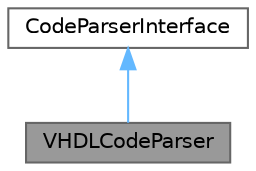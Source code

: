 digraph "VHDLCodeParser"
{
 // INTERACTIVE_SVG=YES
 // LATEX_PDF_SIZE
  bgcolor="transparent";
  edge [fontname=Helvetica,fontsize=10,labelfontname=Helvetica,labelfontsize=10];
  node [fontname=Helvetica,fontsize=10,shape=box,height=0.2,width=0.4];
  Node1 [label="VHDLCodeParser",height=0.2,width=0.4,color="gray40", fillcolor="grey60", style="filled", fontcolor="black",tooltip=" "];
  Node2 -> Node1 [dir="back",color="steelblue1",style="solid"];
  Node2 [label="CodeParserInterface",height=0.2,width=0.4,color="gray40", fillcolor="white", style="filled",URL="$d4/d65/class_code_parser_interface.html",tooltip="Abstract interface for code parsers."];
}
